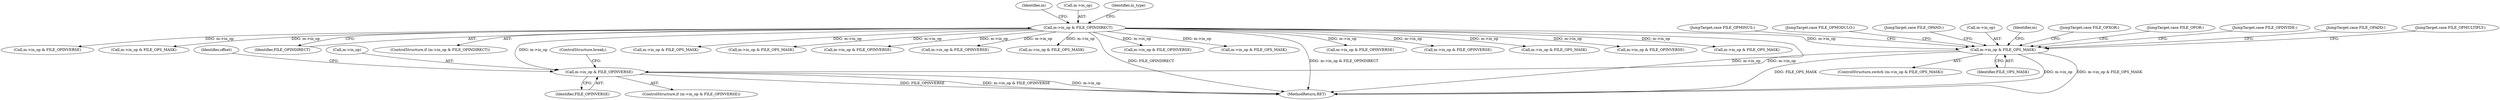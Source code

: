 digraph "0_file_6f737ddfadb596d7d4a993f7ed2141ffd664a81c@pointer" {
"1001297" [label="(Call,m->in_op & FILE_OPINVERSE)"];
"1001212" [label="(Call,m->in_op & FILE_OPS_MASK)"];
"1000223" [label="(Call,m->in_op & FILE_OPINDIRECT)"];
"1001211" [label="(ControlStructure,switch (m->in_op & FILE_OPS_MASK))"];
"1000232" [label="(Identifier,m)"];
"1001191" [label="(Call,m->in_op & FILE_OPINVERSE)"];
"1001755" [label="(MethodReturn,RET)"];
"1000223" [label="(Call,m->in_op & FILE_OPINDIRECT)"];
"1000885" [label="(Call,m->in_op & FILE_OPS_MASK)"];
"1000726" [label="(Call,m->in_op & FILE_OPINVERSE)"];
"1001301" [label="(Identifier,FILE_OPINVERSE)"];
"1001212" [label="(Call,m->in_op & FILE_OPS_MASK)"];
"1000747" [label="(Call,m->in_op & FILE_OPS_MASK)"];
"1000952" [label="(Call,m->in_op & FILE_OPINVERSE)"];
"1000435" [label="(Call,m->in_op & FILE_OPS_MASK)"];
"1001272" [label="(JumpTarget,case FILE_OPDIVIDE:)"];
"1000227" [label="(Identifier,FILE_OPINDIRECT)"];
"1000222" [label="(ControlStructure,if (m->in_op & FILE_OPINDIRECT))"];
"1000659" [label="(Call,m->in_op & FILE_OPS_MASK)"];
"1001245" [label="(JumpTarget,case FILE_OPADD:)"];
"1001297" [label="(Call,m->in_op & FILE_OPINVERSE)"];
"1001298" [label="(Call,m->in_op)"];
"1001005" [label="(Call,m->in_op & FILE_OPS_MASK)"];
"1001216" [label="(Identifier,FILE_OPS_MASK)"];
"1001263" [label="(JumpTarget,case FILE_OPMULTIPLY:)"];
"1001254" [label="(JumpTarget,case FILE_OPMINUS:)"];
"1000520" [label="(Call,m->in_op & FILE_OPINVERSE)"];
"1001305" [label="(ControlStructure,break;)"];
"1001296" [label="(ControlStructure,if (m->in_op & FILE_OPINVERSE))"];
"1001072" [label="(Call,m->in_op & FILE_OPINVERSE)"];
"1000224" [label="(Call,m->in_op)"];
"1001124" [label="(Call,m->in_op & FILE_OPS_MASK)"];
"1001281" [label="(JumpTarget,case FILE_OPMODULO:)"];
"1001218" [label="(JumpTarget,case FILE_OPAND:)"];
"1001213" [label="(Call,m->in_op)"];
"1000416" [label="(Identifier,in_type)"];
"1000623" [label="(Call,m->in_op & FILE_OPINVERSE)"];
"1000556" [label="(Call,m->in_op & FILE_OPS_MASK)"];
"1001299" [label="(Identifier,m)"];
"1001236" [label="(JumpTarget,case FILE_OPXOR:)"];
"1001303" [label="(Identifier,offset)"];
"1001227" [label="(JumpTarget,case FILE_OPOR:)"];
"1000832" [label="(Call,m->in_op & FILE_OPINVERSE)"];
"1001297" -> "1001296"  [label="AST: "];
"1001297" -> "1001301"  [label="CFG: "];
"1001298" -> "1001297"  [label="AST: "];
"1001301" -> "1001297"  [label="AST: "];
"1001303" -> "1001297"  [label="CFG: "];
"1001305" -> "1001297"  [label="CFG: "];
"1001297" -> "1001755"  [label="DDG: FILE_OPINVERSE"];
"1001297" -> "1001755"  [label="DDG: m->in_op & FILE_OPINVERSE"];
"1001297" -> "1001755"  [label="DDG: m->in_op"];
"1001212" -> "1001297"  [label="DDG: m->in_op"];
"1000223" -> "1001297"  [label="DDG: m->in_op"];
"1001212" -> "1001211"  [label="AST: "];
"1001212" -> "1001216"  [label="CFG: "];
"1001213" -> "1001212"  [label="AST: "];
"1001216" -> "1001212"  [label="AST: "];
"1001218" -> "1001212"  [label="CFG: "];
"1001227" -> "1001212"  [label="CFG: "];
"1001236" -> "1001212"  [label="CFG: "];
"1001245" -> "1001212"  [label="CFG: "];
"1001254" -> "1001212"  [label="CFG: "];
"1001263" -> "1001212"  [label="CFG: "];
"1001272" -> "1001212"  [label="CFG: "];
"1001281" -> "1001212"  [label="CFG: "];
"1001299" -> "1001212"  [label="CFG: "];
"1001212" -> "1001755"  [label="DDG: m->in_op"];
"1001212" -> "1001755"  [label="DDG: m->in_op & FILE_OPS_MASK"];
"1001212" -> "1001755"  [label="DDG: FILE_OPS_MASK"];
"1000223" -> "1001212"  [label="DDG: m->in_op"];
"1000223" -> "1000222"  [label="AST: "];
"1000223" -> "1000227"  [label="CFG: "];
"1000224" -> "1000223"  [label="AST: "];
"1000227" -> "1000223"  [label="AST: "];
"1000232" -> "1000223"  [label="CFG: "];
"1000416" -> "1000223"  [label="CFG: "];
"1000223" -> "1001755"  [label="DDG: FILE_OPINDIRECT"];
"1000223" -> "1001755"  [label="DDG: m->in_op & FILE_OPINDIRECT"];
"1000223" -> "1001755"  [label="DDG: m->in_op"];
"1000223" -> "1000435"  [label="DDG: m->in_op"];
"1000223" -> "1000520"  [label="DDG: m->in_op"];
"1000223" -> "1000556"  [label="DDG: m->in_op"];
"1000223" -> "1000623"  [label="DDG: m->in_op"];
"1000223" -> "1000659"  [label="DDG: m->in_op"];
"1000223" -> "1000726"  [label="DDG: m->in_op"];
"1000223" -> "1000747"  [label="DDG: m->in_op"];
"1000223" -> "1000832"  [label="DDG: m->in_op"];
"1000223" -> "1000885"  [label="DDG: m->in_op"];
"1000223" -> "1000952"  [label="DDG: m->in_op"];
"1000223" -> "1001005"  [label="DDG: m->in_op"];
"1000223" -> "1001072"  [label="DDG: m->in_op"];
"1000223" -> "1001124"  [label="DDG: m->in_op"];
"1000223" -> "1001191"  [label="DDG: m->in_op"];
}
